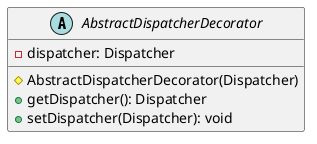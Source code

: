 @startuml

    abstract class AbstractDispatcherDecorator {
        -dispatcher: Dispatcher
        #AbstractDispatcherDecorator(Dispatcher)
        +getDispatcher(): Dispatcher
        +setDispatcher(Dispatcher): void
    }

@enduml

